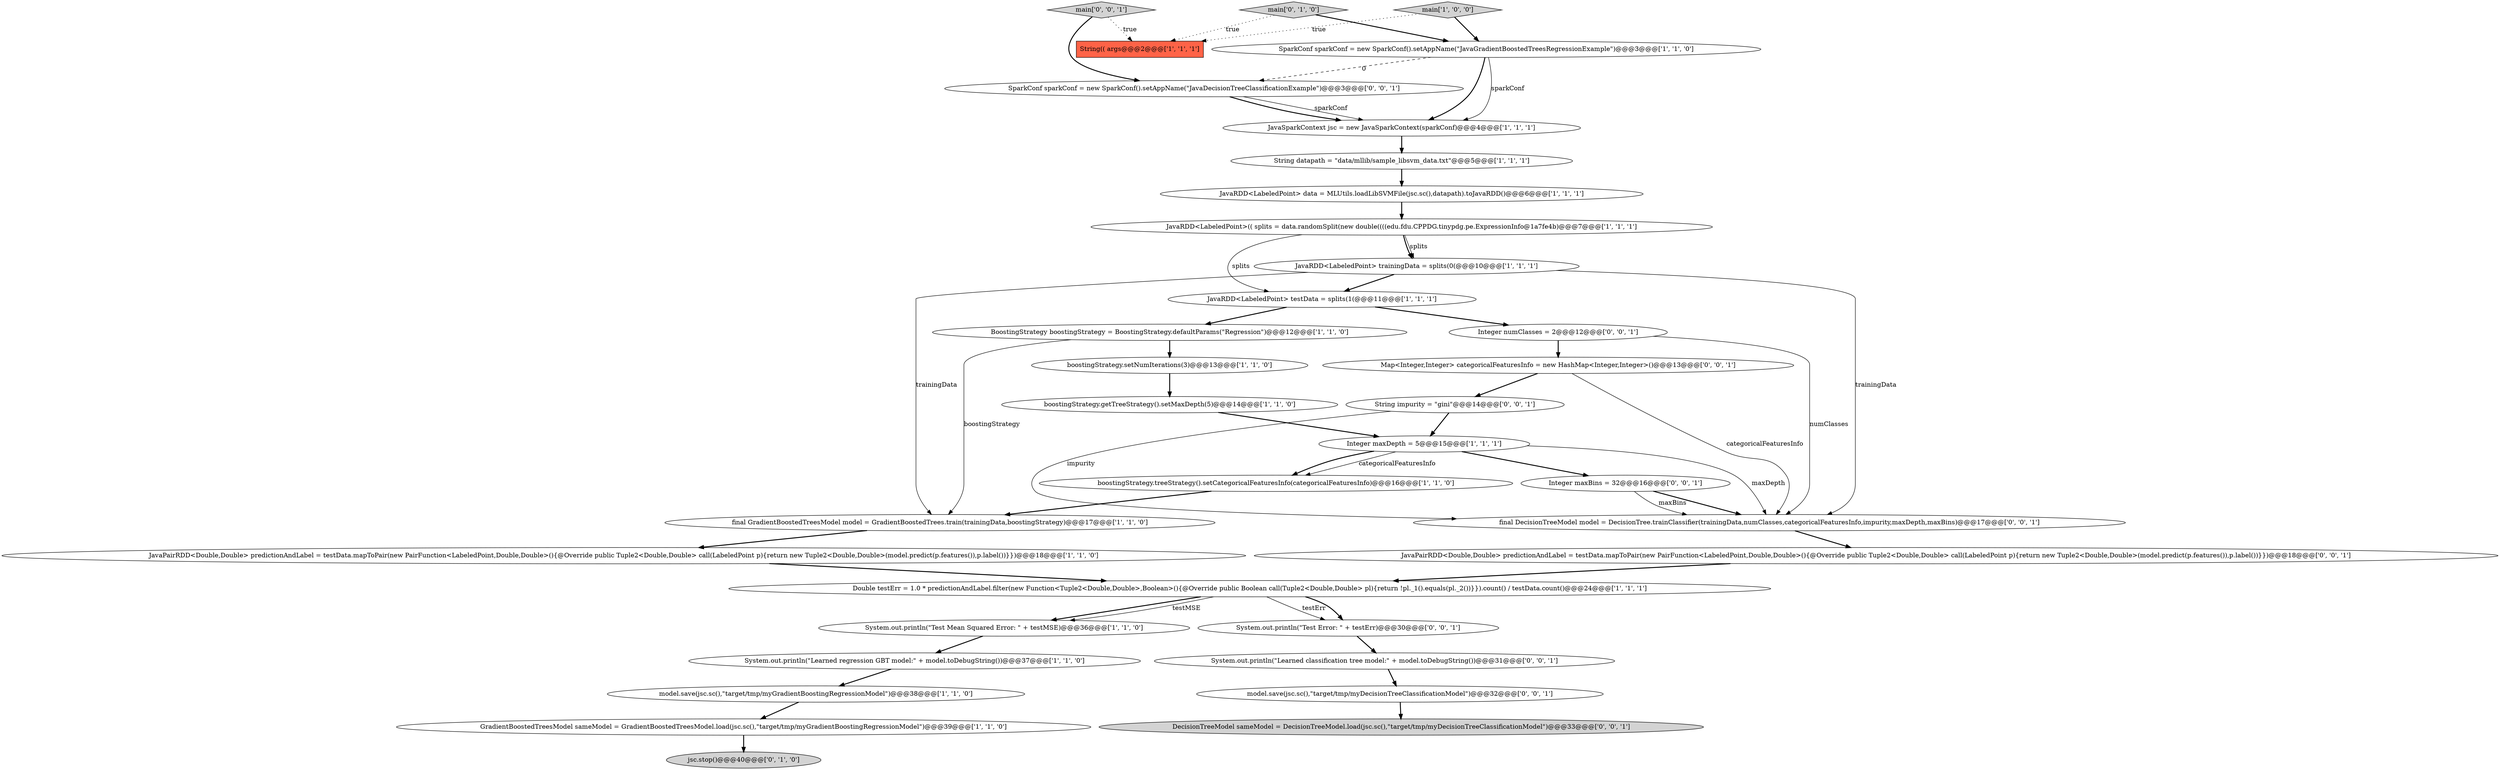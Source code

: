 digraph {
32 [style = filled, label = "JavaPairRDD<Double,Double> predictionAndLabel = testData.mapToPair(new PairFunction<LabeledPoint,Double,Double>(){@Override public Tuple2<Double,Double> call(LabeledPoint p){return new Tuple2<Double,Double>(model.predict(p.features()),p.label())}})@@@18@@@['0', '0', '1']", fillcolor = white, shape = ellipse image = "AAA0AAABBB3BBB"];
15 [style = filled, label = "JavaRDD<LabeledPoint> testData = splits(1(@@@11@@@['1', '1', '1']", fillcolor = white, shape = ellipse image = "AAA0AAABBB1BBB"];
17 [style = filled, label = "BoostingStrategy boostingStrategy = BoostingStrategy.defaultParams(\"Regression\")@@@12@@@['1', '1', '0']", fillcolor = white, shape = ellipse image = "AAA0AAABBB1BBB"];
19 [style = filled, label = "System.out.println(\"Test Mean Squared Error: \" + testMSE)@@@36@@@['1', '1', '0']", fillcolor = white, shape = ellipse image = "AAA0AAABBB1BBB"];
21 [style = filled, label = "main['0', '1', '0']", fillcolor = lightgray, shape = diamond image = "AAA0AAABBB2BBB"];
7 [style = filled, label = "final GradientBoostedTreesModel model = GradientBoostedTrees.train(trainingData,boostingStrategy)@@@17@@@['1', '1', '0']", fillcolor = white, shape = ellipse image = "AAA0AAABBB1BBB"];
27 [style = filled, label = "SparkConf sparkConf = new SparkConf().setAppName(\"JavaDecisionTreeClassificationExample\")@@@3@@@['0', '0', '1']", fillcolor = white, shape = ellipse image = "AAA0AAABBB3BBB"];
4 [style = filled, label = "JavaSparkContext jsc = new JavaSparkContext(sparkConf)@@@4@@@['1', '1', '1']", fillcolor = white, shape = ellipse image = "AAA0AAABBB1BBB"];
31 [style = filled, label = "Map<Integer,Integer> categoricalFeaturesInfo = new HashMap<Integer,Integer>()@@@13@@@['0', '0', '1']", fillcolor = white, shape = ellipse image = "AAA0AAABBB3BBB"];
16 [style = filled, label = "JavaRDD<LabeledPoint> trainingData = splits(0(@@@10@@@['1', '1', '1']", fillcolor = white, shape = ellipse image = "AAA0AAABBB1BBB"];
29 [style = filled, label = "System.out.println(\"Learned classification tree model:\" + model.toDebugString())@@@31@@@['0', '0', '1']", fillcolor = white, shape = ellipse image = "AAA0AAABBB3BBB"];
1 [style = filled, label = "String datapath = \"data/mllib/sample_libsvm_data.txt\"@@@5@@@['1', '1', '1']", fillcolor = white, shape = ellipse image = "AAA0AAABBB1BBB"];
23 [style = filled, label = "main['0', '0', '1']", fillcolor = lightgray, shape = diamond image = "AAA0AAABBB3BBB"];
11 [style = filled, label = "JavaPairRDD<Double,Double> predictionAndLabel = testData.mapToPair(new PairFunction<LabeledPoint,Double,Double>(){@Override public Tuple2<Double,Double> call(LabeledPoint p){return new Tuple2<Double,Double>(model.predict(p.features()),p.label())}})@@@18@@@['1', '1', '0']", fillcolor = white, shape = ellipse image = "AAA0AAABBB1BBB"];
8 [style = filled, label = "JavaRDD<LabeledPoint>(( splits = data.randomSplit(new double((((edu.fdu.CPPDG.tinypdg.pe.ExpressionInfo@1a7fe4b)@@@7@@@['1', '1', '1']", fillcolor = white, shape = ellipse image = "AAA0AAABBB1BBB"];
30 [style = filled, label = "DecisionTreeModel sameModel = DecisionTreeModel.load(jsc.sc(),\"target/tmp/myDecisionTreeClassificationModel\")@@@33@@@['0', '0', '1']", fillcolor = lightgray, shape = ellipse image = "AAA0AAABBB3BBB"];
33 [style = filled, label = "Integer maxBins = 32@@@16@@@['0', '0', '1']", fillcolor = white, shape = ellipse image = "AAA0AAABBB3BBB"];
34 [style = filled, label = "model.save(jsc.sc(),\"target/tmp/myDecisionTreeClassificationModel\")@@@32@@@['0', '0', '1']", fillcolor = white, shape = ellipse image = "AAA0AAABBB3BBB"];
10 [style = filled, label = "boostingStrategy.treeStrategy().setCategoricalFeaturesInfo(categoricalFeaturesInfo)@@@16@@@['1', '1', '0']", fillcolor = white, shape = ellipse image = "AAA0AAABBB1BBB"];
26 [style = filled, label = "String impurity = \"gini\"@@@14@@@['0', '0', '1']", fillcolor = white, shape = ellipse image = "AAA0AAABBB3BBB"];
20 [style = filled, label = "main['1', '0', '0']", fillcolor = lightgray, shape = diamond image = "AAA0AAABBB1BBB"];
2 [style = filled, label = "Integer maxDepth = 5@@@15@@@['1', '1', '1']", fillcolor = white, shape = ellipse image = "AAA0AAABBB1BBB"];
24 [style = filled, label = "System.out.println(\"Test Error: \" + testErr)@@@30@@@['0', '0', '1']", fillcolor = white, shape = ellipse image = "AAA0AAABBB3BBB"];
13 [style = filled, label = "Double testErr = 1.0 * predictionAndLabel.filter(new Function<Tuple2<Double,Double>,Boolean>(){@Override public Boolean call(Tuple2<Double,Double> pl){return !pl._1().equals(pl._2())}}).count() / testData.count()@@@24@@@['1', '1', '1']", fillcolor = white, shape = ellipse image = "AAA0AAABBB1BBB"];
3 [style = filled, label = "System.out.println(\"Learned regression GBT model:\" + model.toDebugString())@@@37@@@['1', '1', '0']", fillcolor = white, shape = ellipse image = "AAA0AAABBB1BBB"];
25 [style = filled, label = "Integer numClasses = 2@@@12@@@['0', '0', '1']", fillcolor = white, shape = ellipse image = "AAA0AAABBB3BBB"];
22 [style = filled, label = "jsc.stop()@@@40@@@['0', '1', '0']", fillcolor = lightgray, shape = ellipse image = "AAA1AAABBB2BBB"];
9 [style = filled, label = "model.save(jsc.sc(),\"target/tmp/myGradientBoostingRegressionModel\")@@@38@@@['1', '1', '0']", fillcolor = white, shape = ellipse image = "AAA0AAABBB1BBB"];
12 [style = filled, label = "boostingStrategy.getTreeStrategy().setMaxDepth(5)@@@14@@@['1', '1', '0']", fillcolor = white, shape = ellipse image = "AAA0AAABBB1BBB"];
14 [style = filled, label = "SparkConf sparkConf = new SparkConf().setAppName(\"JavaGradientBoostedTreesRegressionExample\")@@@3@@@['1', '1', '0']", fillcolor = white, shape = ellipse image = "AAA0AAABBB1BBB"];
18 [style = filled, label = "GradientBoostedTreesModel sameModel = GradientBoostedTreesModel.load(jsc.sc(),\"target/tmp/myGradientBoostingRegressionModel\")@@@39@@@['1', '1', '0']", fillcolor = white, shape = ellipse image = "AAA0AAABBB1BBB"];
5 [style = filled, label = "boostingStrategy.setNumIterations(3)@@@13@@@['1', '1', '0']", fillcolor = white, shape = ellipse image = "AAA0AAABBB1BBB"];
28 [style = filled, label = "final DecisionTreeModel model = DecisionTree.trainClassifier(trainingData,numClasses,categoricalFeaturesInfo,impurity,maxDepth,maxBins)@@@17@@@['0', '0', '1']", fillcolor = white, shape = ellipse image = "AAA0AAABBB3BBB"];
0 [style = filled, label = "String(( args@@@2@@@['1', '1', '1']", fillcolor = tomato, shape = box image = "AAA0AAABBB1BBB"];
6 [style = filled, label = "JavaRDD<LabeledPoint> data = MLUtils.loadLibSVMFile(jsc.sc(),datapath).toJavaRDD()@@@6@@@['1', '1', '1']", fillcolor = white, shape = ellipse image = "AAA0AAABBB1BBB"];
8->16 [style = bold, label=""];
19->3 [style = bold, label=""];
9->18 [style = bold, label=""];
21->0 [style = dotted, label="true"];
21->14 [style = bold, label=""];
32->13 [style = bold, label=""];
27->4 [style = solid, label="sparkConf"];
8->15 [style = solid, label="splits"];
26->2 [style = bold, label=""];
13->19 [style = bold, label=""];
18->22 [style = bold, label=""];
27->4 [style = bold, label=""];
31->28 [style = solid, label="categoricalFeaturesInfo"];
12->2 [style = bold, label=""];
28->32 [style = bold, label=""];
14->4 [style = solid, label="sparkConf"];
16->15 [style = bold, label=""];
13->24 [style = solid, label="testErr"];
13->19 [style = solid, label="testMSE"];
2->10 [style = bold, label=""];
13->24 [style = bold, label=""];
7->11 [style = bold, label=""];
31->26 [style = bold, label=""];
1->6 [style = bold, label=""];
8->16 [style = solid, label="splits"];
6->8 [style = bold, label=""];
33->28 [style = bold, label=""];
20->0 [style = dotted, label="true"];
4->1 [style = bold, label=""];
29->34 [style = bold, label=""];
10->7 [style = bold, label=""];
2->10 [style = solid, label="categoricalFeaturesInfo"];
2->28 [style = solid, label="maxDepth"];
16->28 [style = solid, label="trainingData"];
23->0 [style = dotted, label="true"];
3->9 [style = bold, label=""];
26->28 [style = solid, label="impurity"];
11->13 [style = bold, label=""];
2->33 [style = bold, label=""];
33->28 [style = solid, label="maxBins"];
25->31 [style = bold, label=""];
5->12 [style = bold, label=""];
14->4 [style = bold, label=""];
15->25 [style = bold, label=""];
17->7 [style = solid, label="boostingStrategy"];
20->14 [style = bold, label=""];
24->29 [style = bold, label=""];
34->30 [style = bold, label=""];
17->5 [style = bold, label=""];
25->28 [style = solid, label="numClasses"];
16->7 [style = solid, label="trainingData"];
14->27 [style = dashed, label="0"];
23->27 [style = bold, label=""];
15->17 [style = bold, label=""];
}
